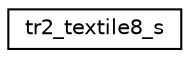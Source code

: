 digraph "Graphical Class Hierarchy"
{
 // INTERACTIVE_SVG=YES
  edge [fontname="Helvetica",fontsize="10",labelfontname="Helvetica",labelfontsize="10"];
  node [fontname="Helvetica",fontsize="10",shape=record];
  rankdir="LR";
  Node1 [label="tr2_textile8_s",height=0.2,width=0.4,color="black", fillcolor="white", style="filled",URL="$_tomb_raider_8h.html#structtr2__textile8__s"];
}
